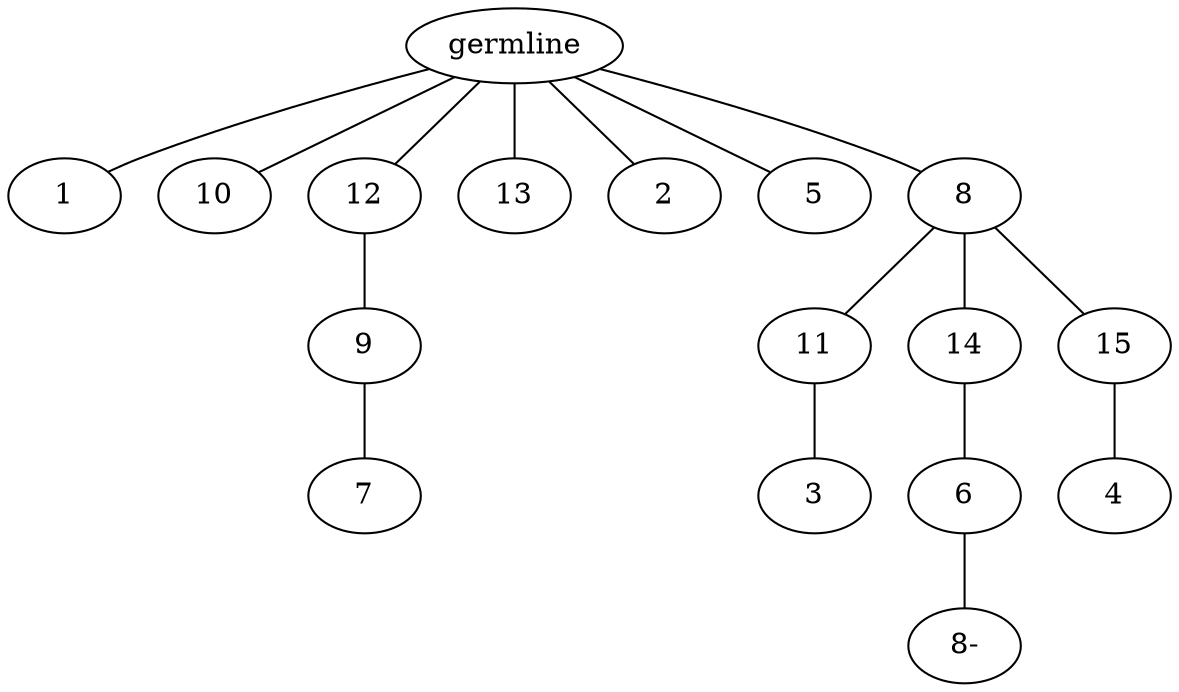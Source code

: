 graph tree {
    "139982464066272" [label="germline"];
    "139982464066896" [label="1"];
    "139982464065936" [label="10"];
    "139982464068096" [label="12"];
    "139982464068576" [label="9"];
    "139982464067232" [label="7"];
    "139982464066800" [label="13"];
    "139982464068480" [label="2"];
    "139982464066320" [label="5"];
    "139982464067184" [label="8"];
    "139982464066704" [label="11"];
    "139982463963296" [label="3"];
    "139982464065696" [label="14"];
    "139982463963920" [label="6"];
    "139982464066416" [label="8-"];
    "139982464068048" [label="15"];
    "139982463963728" [label="4"];
    "139982464066272" -- "139982464066896";
    "139982464066272" -- "139982464065936";
    "139982464066272" -- "139982464068096";
    "139982464066272" -- "139982464066800";
    "139982464066272" -- "139982464068480";
    "139982464066272" -- "139982464066320";
    "139982464066272" -- "139982464067184";
    "139982464068096" -- "139982464068576";
    "139982464068576" -- "139982464067232";
    "139982464067184" -- "139982464066704";
    "139982464067184" -- "139982464065696";
    "139982464067184" -- "139982464068048";
    "139982464066704" -- "139982463963296";
    "139982464065696" -- "139982463963920";
    "139982463963920" -- "139982464066416";
    "139982464068048" -- "139982463963728";
}
